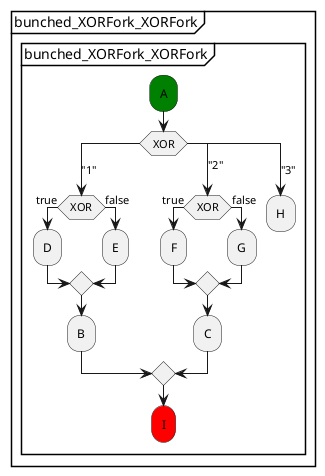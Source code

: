 @startuml
partition "bunched_XORFork_XORFork" {
    group "bunched_XORFork_XORFork"
        #green:A;
        switch (XOR)
            case ("1")
                if (XOR) then (true)
                    :D;
                else (false)
                    :E;
                endif
                :B;
            case ("2")
                if (XOR) then (true)
                    :F;
                else (false)
                    :G;
                endif
                :C;
            case ("3")
                :H;
                kill
        endswitch
        #red:I;
    end group
}
@enduml